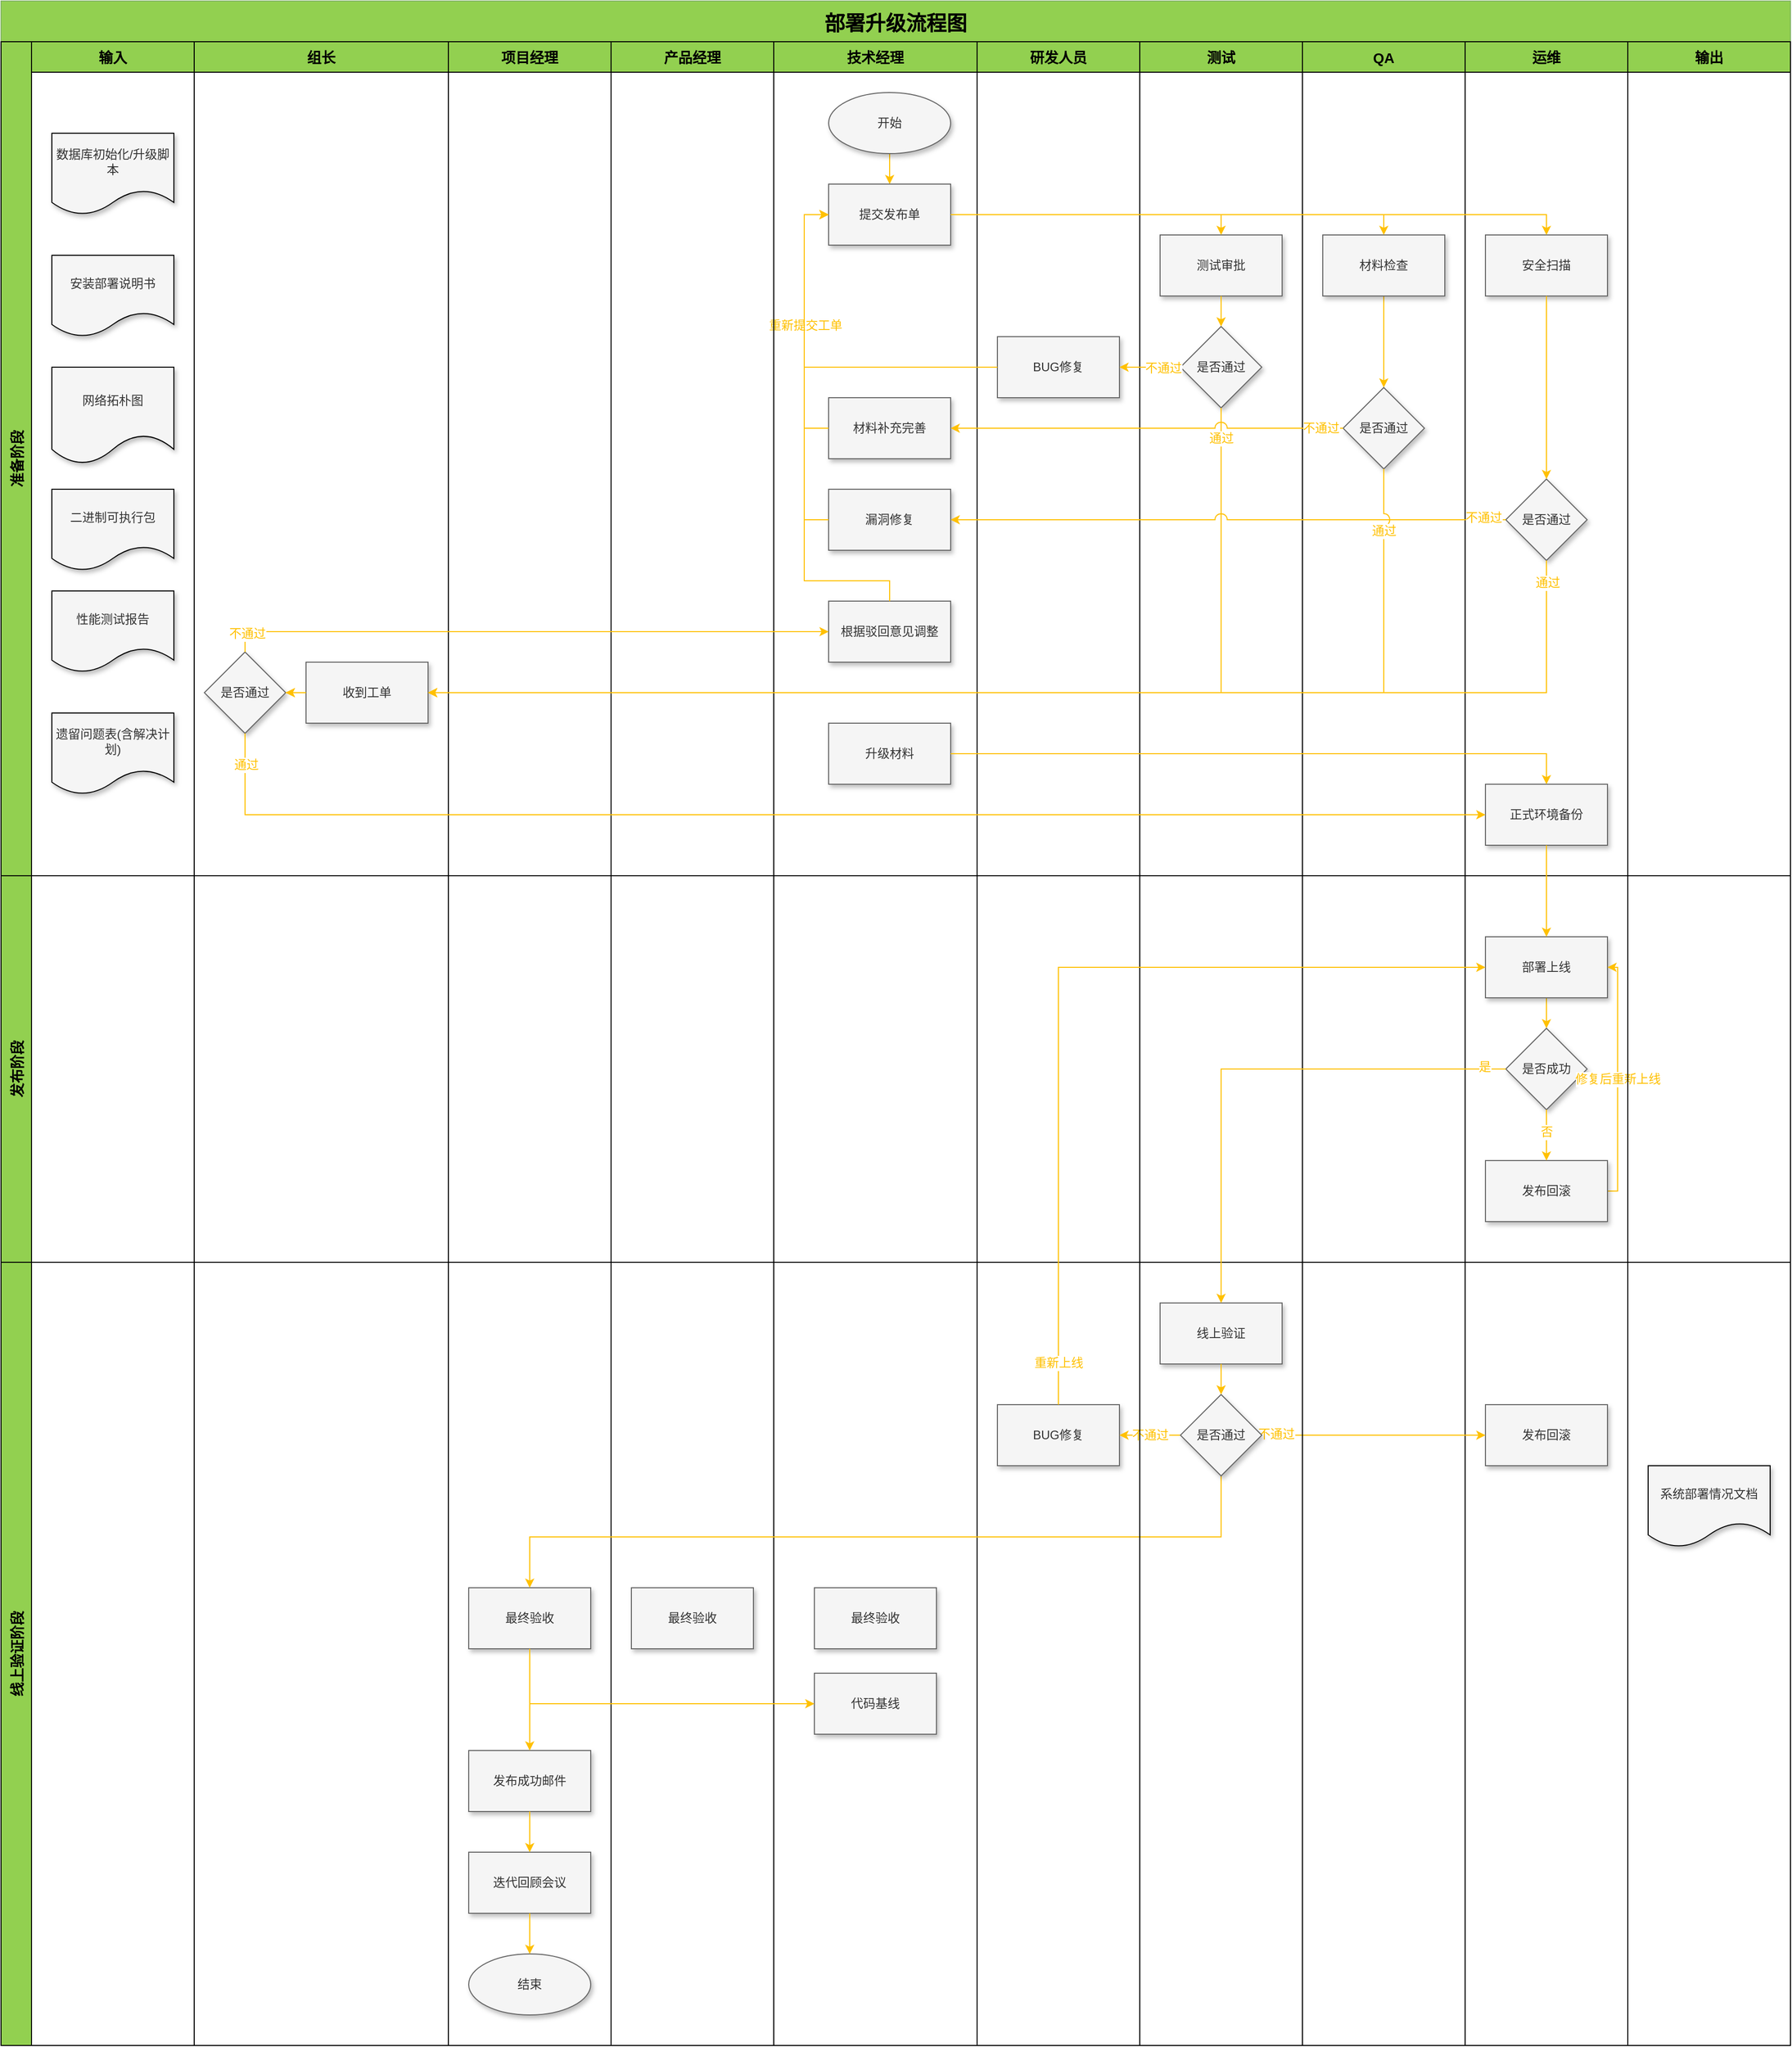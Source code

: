 <mxfile version="20.4.1" type="github">
  <diagram id="Nbi2OOFG4A7icGLgDpQb" name="第 1 页">
    <mxGraphModel dx="2253" dy="714" grid="1" gridSize="10" guides="1" tooltips="1" connect="1" arrows="1" fold="1" page="1" pageScale="1" pageWidth="827" pageHeight="1169" background="none" math="0" shadow="0">
      <root>
        <mxCell id="0" />
        <mxCell id="1" parent="0" />
        <mxCell id="kk27pRFW-uQP8ShshRhL-2" value="部署升级流程图" style="swimlane;childLayout=stackLayout;resizeParent=1;resizeParentMax=0;horizontal=1;startSize=40;horizontalStack=0;fillColor=#92D050;strokeColor=#82b366;fontSize=20;spacingTop=4;spacingBottom=4;swimlaneFillColor=none;arcSize=15;perimeterSpacing=0;gradientColor=none;spacing=2;" parent="1" vertex="1">
          <mxGeometry x="-460" y="50" width="1760" height="2010" as="geometry">
            <mxRectangle x="220" y="250" width="100" height="30" as="alternateBounds" />
          </mxGeometry>
        </mxCell>
        <mxCell id="kk27pRFW-uQP8ShshRhL-3" value="准备阶段" style="swimlane;startSize=30;horizontal=0;fillColor=#92D050;fontSize=14;" parent="kk27pRFW-uQP8ShshRhL-2" vertex="1">
          <mxGeometry y="40" width="1760" height="820" as="geometry" />
        </mxCell>
        <mxCell id="kk27pRFW-uQP8ShshRhL-10" value="技术经理" style="swimlane;fillColor=#92D050;fontSize=14;startSize=30;" parent="kk27pRFW-uQP8ShshRhL-3" vertex="1">
          <mxGeometry x="760" width="200" height="820" as="geometry" />
        </mxCell>
        <mxCell id="OawIMf_CP--zUOg47wnV-19" value="" style="edgeStyle=orthogonalEdgeStyle;rounded=0;orthogonalLoop=1;jettySize=auto;html=1;strokeColor=#FFC000;" edge="1" parent="kk27pRFW-uQP8ShshRhL-10" source="OawIMf_CP--zUOg47wnV-17" target="OawIMf_CP--zUOg47wnV-18">
          <mxGeometry relative="1" as="geometry" />
        </mxCell>
        <mxCell id="OawIMf_CP--zUOg47wnV-17" value="开始" style="ellipse;whiteSpace=wrap;html=1;shadow=1;sketch=0;fillColor=#f5f5f5;fontColor=#333333;strokeColor=#666666;" vertex="1" parent="kk27pRFW-uQP8ShshRhL-10">
          <mxGeometry x="54" y="50" width="120" height="60" as="geometry" />
        </mxCell>
        <mxCell id="OawIMf_CP--zUOg47wnV-18" value="提交发布单" style="whiteSpace=wrap;html=1;shadow=1;fillColor=#f5f5f5;fontColor=#333333;strokeColor=#666666;" vertex="1" parent="kk27pRFW-uQP8ShshRhL-10">
          <mxGeometry x="54" y="140" width="120" height="60" as="geometry" />
        </mxCell>
        <mxCell id="OawIMf_CP--zUOg47wnV-43" value="材料补充完善" style="whiteSpace=wrap;html=1;fillColor=#f5f5f5;strokeColor=#666666;fontColor=#333333;shadow=1;" vertex="1" parent="kk27pRFW-uQP8ShshRhL-10">
          <mxGeometry x="54" y="350" width="120" height="60" as="geometry" />
        </mxCell>
        <mxCell id="OawIMf_CP--zUOg47wnV-46" value="漏洞修复" style="whiteSpace=wrap;html=1;fillColor=#f5f5f5;strokeColor=#666666;fontColor=#333333;shadow=1;" vertex="1" parent="kk27pRFW-uQP8ShshRhL-10">
          <mxGeometry x="54" y="440" width="120" height="60" as="geometry" />
        </mxCell>
        <mxCell id="OawIMf_CP--zUOg47wnV-62" value="根据驳回意见调整" style="whiteSpace=wrap;html=1;fillColor=#f5f5f5;strokeColor=#666666;fontColor=#333333;shadow=1;" vertex="1" parent="kk27pRFW-uQP8ShshRhL-10">
          <mxGeometry x="54" y="550" width="120" height="60" as="geometry" />
        </mxCell>
        <mxCell id="OawIMf_CP--zUOg47wnV-69" value="升级材料" style="whiteSpace=wrap;html=1;fillColor=#f5f5f5;strokeColor=#666666;fontColor=#333333;shadow=1;" vertex="1" parent="kk27pRFW-uQP8ShshRhL-10">
          <mxGeometry x="54" y="670" width="120" height="60" as="geometry" />
        </mxCell>
        <mxCell id="OawIMf_CP--zUOg47wnV-64" style="edgeStyle=orthogonalEdgeStyle;rounded=0;jumpStyle=arc;jumpSize=12;orthogonalLoop=1;jettySize=auto;html=1;exitX=0.5;exitY=0;exitDx=0;exitDy=0;strokeColor=#FFC000;fontSize=12;fontColor=#FFC000;entryX=0;entryY=0.5;entryDx=0;entryDy=0;" edge="1" parent="kk27pRFW-uQP8ShshRhL-10" source="OawIMf_CP--zUOg47wnV-62" target="OawIMf_CP--zUOg47wnV-18">
          <mxGeometry relative="1" as="geometry">
            <mxPoint x="20" y="240" as="targetPoint" />
            <Array as="points">
              <mxPoint x="114" y="530" />
              <mxPoint x="30" y="530" />
              <mxPoint x="30" y="170" />
            </Array>
          </mxGeometry>
        </mxCell>
        <mxCell id="OawIMf_CP--zUOg47wnV-55" style="edgeStyle=orthogonalEdgeStyle;rounded=0;jumpStyle=arc;jumpSize=12;orthogonalLoop=1;jettySize=auto;html=1;exitX=0;exitY=0.5;exitDx=0;exitDy=0;strokeColor=#FFC000;fontSize=12;fontColor=#FFC000;entryX=0;entryY=0.5;entryDx=0;entryDy=0;" edge="1" parent="kk27pRFW-uQP8ShshRhL-10" source="OawIMf_CP--zUOg47wnV-43" target="OawIMf_CP--zUOg47wnV-18">
          <mxGeometry relative="1" as="geometry">
            <mxPoint x="20" y="240" as="targetPoint" />
            <Array as="points">
              <mxPoint x="30" y="380" />
              <mxPoint x="30" y="170" />
            </Array>
          </mxGeometry>
        </mxCell>
        <mxCell id="OawIMf_CP--zUOg47wnV-56" value="重新提交工单" style="edgeLabel;html=1;align=center;verticalAlign=middle;resizable=0;points=[];fontSize=12;fontColor=#FFC000;" vertex="1" connectable="0" parent="OawIMf_CP--zUOg47wnV-55">
          <mxGeometry x="-0.032" y="-1" relative="1" as="geometry">
            <mxPoint as="offset" />
          </mxGeometry>
        </mxCell>
        <mxCell id="OawIMf_CP--zUOg47wnV-54" style="edgeStyle=orthogonalEdgeStyle;rounded=0;jumpStyle=arc;jumpSize=12;orthogonalLoop=1;jettySize=auto;html=1;exitX=0;exitY=0.5;exitDx=0;exitDy=0;strokeColor=#FFC000;fontSize=12;fontColor=#FFC000;" edge="1" parent="kk27pRFW-uQP8ShshRhL-10" source="OawIMf_CP--zUOg47wnV-46" target="OawIMf_CP--zUOg47wnV-18">
          <mxGeometry relative="1" as="geometry">
            <mxPoint x="60" y="170" as="targetPoint" />
            <Array as="points">
              <mxPoint x="30" y="470" />
              <mxPoint x="30" y="170" />
            </Array>
          </mxGeometry>
        </mxCell>
        <mxCell id="kk27pRFW-uQP8ShshRhL-17" value="研发人员" style="swimlane;fillColor=#92D050;fontSize=14;startSize=30;" parent="kk27pRFW-uQP8ShshRhL-3" vertex="1">
          <mxGeometry x="960" width="160" height="820" as="geometry" />
        </mxCell>
        <mxCell id="OawIMf_CP--zUOg47wnV-38" value="BUG修复" style="whiteSpace=wrap;html=1;fillColor=#f5f5f5;strokeColor=#666666;fontColor=#333333;shadow=1;" vertex="1" parent="kk27pRFW-uQP8ShshRhL-17">
          <mxGeometry x="20" y="290" width="120" height="60" as="geometry" />
        </mxCell>
        <mxCell id="kk27pRFW-uQP8ShshRhL-18" value="测试" style="swimlane;fillColor=#92D050;fontSize=14;startSize=30;" parent="kk27pRFW-uQP8ShshRhL-3" vertex="1">
          <mxGeometry x="1120" width="160" height="820" as="geometry" />
        </mxCell>
        <mxCell id="OawIMf_CP--zUOg47wnV-20" value="测试审批" style="whiteSpace=wrap;html=1;fillColor=#f5f5f5;strokeColor=#666666;fontColor=#333333;shadow=1;" vertex="1" parent="kk27pRFW-uQP8ShshRhL-18">
          <mxGeometry x="20" y="190" width="120" height="60" as="geometry" />
        </mxCell>
        <mxCell id="OawIMf_CP--zUOg47wnV-26" value="是否通过" style="rhombus;whiteSpace=wrap;html=1;fillColor=#f5f5f5;strokeColor=#666666;fontColor=#333333;shadow=1;" vertex="1" parent="kk27pRFW-uQP8ShshRhL-18">
          <mxGeometry x="40" y="280" width="80" height="80" as="geometry" />
        </mxCell>
        <mxCell id="OawIMf_CP--zUOg47wnV-27" value="" style="edgeStyle=orthogonalEdgeStyle;rounded=0;orthogonalLoop=1;jettySize=auto;html=1;strokeColor=#FFC000;" edge="1" parent="kk27pRFW-uQP8ShshRhL-18" source="OawIMf_CP--zUOg47wnV-20" target="OawIMf_CP--zUOg47wnV-26">
          <mxGeometry relative="1" as="geometry" />
        </mxCell>
        <mxCell id="kk27pRFW-uQP8ShshRhL-19" value="运维" style="swimlane;fillColor=#92D050;fontSize=14;startSize=30;" parent="kk27pRFW-uQP8ShshRhL-3" vertex="1">
          <mxGeometry x="1440" width="160" height="820" as="geometry" />
        </mxCell>
        <mxCell id="OawIMf_CP--zUOg47wnV-24" value="安全扫描" style="whiteSpace=wrap;html=1;fillColor=#f5f5f5;strokeColor=#666666;fontColor=#333333;shadow=1;" vertex="1" parent="kk27pRFW-uQP8ShshRhL-19">
          <mxGeometry x="20" y="190" width="120" height="60" as="geometry" />
        </mxCell>
        <mxCell id="OawIMf_CP--zUOg47wnV-30" value="是否通过" style="rhombus;whiteSpace=wrap;html=1;fillColor=#f5f5f5;strokeColor=#666666;fontColor=#333333;shadow=1;" vertex="1" parent="kk27pRFW-uQP8ShshRhL-19">
          <mxGeometry x="40" y="430" width="80" height="80" as="geometry" />
        </mxCell>
        <mxCell id="OawIMf_CP--zUOg47wnV-31" value="" style="edgeStyle=orthogonalEdgeStyle;rounded=0;orthogonalLoop=1;jettySize=auto;html=1;strokeColor=#FFC000;" edge="1" parent="kk27pRFW-uQP8ShshRhL-19" source="OawIMf_CP--zUOg47wnV-24" target="OawIMf_CP--zUOg47wnV-30">
          <mxGeometry relative="1" as="geometry" />
        </mxCell>
        <mxCell id="OawIMf_CP--zUOg47wnV-67" value="正式环境备份" style="whiteSpace=wrap;html=1;fillColor=#f5f5f5;strokeColor=#666666;fontColor=#333333;shadow=1;" vertex="1" parent="kk27pRFW-uQP8ShshRhL-19">
          <mxGeometry x="20" y="730" width="120" height="60" as="geometry" />
        </mxCell>
        <mxCell id="kk27pRFW-uQP8ShshRhL-20" value="QA" style="swimlane;fillColor=#92D050;fontSize=14;startSize=30;" parent="kk27pRFW-uQP8ShshRhL-3" vertex="1">
          <mxGeometry x="1280" width="160" height="820" as="geometry" />
        </mxCell>
        <mxCell id="OawIMf_CP--zUOg47wnV-29" value="" style="edgeStyle=orthogonalEdgeStyle;rounded=0;orthogonalLoop=1;jettySize=auto;html=1;strokeColor=#FFC000;" edge="1" parent="kk27pRFW-uQP8ShshRhL-20" source="OawIMf_CP--zUOg47wnV-22" target="OawIMf_CP--zUOg47wnV-28">
          <mxGeometry relative="1" as="geometry" />
        </mxCell>
        <mxCell id="OawIMf_CP--zUOg47wnV-22" value="材料检查" style="whiteSpace=wrap;html=1;fillColor=#f5f5f5;strokeColor=#666666;fontColor=#333333;shadow=1;" vertex="1" parent="kk27pRFW-uQP8ShshRhL-20">
          <mxGeometry x="20" y="190" width="120" height="60" as="geometry" />
        </mxCell>
        <mxCell id="OawIMf_CP--zUOg47wnV-28" value="是否通过" style="rhombus;whiteSpace=wrap;html=1;fillColor=#f5f5f5;strokeColor=#666666;fontColor=#333333;shadow=1;" vertex="1" parent="kk27pRFW-uQP8ShshRhL-20">
          <mxGeometry x="40" y="340" width="80" height="80" as="geometry" />
        </mxCell>
        <mxCell id="OawIMf_CP--zUOg47wnV-10" value="项目经理" style="swimlane;fillColor=#92D050;fontSize=14;startSize=30;" vertex="1" parent="kk27pRFW-uQP8ShshRhL-3">
          <mxGeometry x="440" width="160" height="820" as="geometry" />
        </mxCell>
        <mxCell id="OawIMf_CP--zUOg47wnV-11" value="产品经理" style="swimlane;fillColor=#92D050;fontSize=14;startSize=30;" vertex="1" parent="kk27pRFW-uQP8ShshRhL-3">
          <mxGeometry x="600" width="160" height="820" as="geometry" />
        </mxCell>
        <mxCell id="OawIMf_CP--zUOg47wnV-12" value="输入" style="swimlane;startSize=30;fillColor=#92D050;fontSize=14;" vertex="1" parent="kk27pRFW-uQP8ShshRhL-3">
          <mxGeometry x="30" width="160" height="820" as="geometry" />
        </mxCell>
        <mxCell id="OawIMf_CP--zUOg47wnV-246" value="&lt;font color=&quot;#333333&quot;&gt;数据库初始化/升级脚本&lt;/font&gt;" style="shape=document;whiteSpace=wrap;html=1;boundedLbl=1;shadow=1;sketch=0;fontSize=12;fontColor=#FFC000;fillColor=#F5F5F5;" vertex="1" parent="OawIMf_CP--zUOg47wnV-12">
          <mxGeometry x="20" y="90" width="120" height="80" as="geometry" />
        </mxCell>
        <mxCell id="OawIMf_CP--zUOg47wnV-247" value="&lt;font color=&quot;#333333&quot;&gt;安装部署说明书&lt;/font&gt;" style="shape=document;whiteSpace=wrap;html=1;boundedLbl=1;shadow=1;sketch=0;fontSize=12;fontColor=#FFC000;fillColor=#F5F5F5;" vertex="1" parent="OawIMf_CP--zUOg47wnV-12">
          <mxGeometry x="20" y="210" width="120" height="80" as="geometry" />
        </mxCell>
        <mxCell id="OawIMf_CP--zUOg47wnV-248" value="&lt;font color=&quot;#333333&quot;&gt;网络拓朴图&lt;/font&gt;" style="shape=document;whiteSpace=wrap;html=1;boundedLbl=1;shadow=1;sketch=0;fontSize=12;fontColor=#FFC000;fillColor=#F5F5F5;" vertex="1" parent="OawIMf_CP--zUOg47wnV-12">
          <mxGeometry x="20" y="320" width="120" height="95" as="geometry" />
        </mxCell>
        <mxCell id="OawIMf_CP--zUOg47wnV-249" value="&lt;font color=&quot;#333333&quot;&gt;二进制可执行包&lt;/font&gt;" style="shape=document;whiteSpace=wrap;html=1;boundedLbl=1;shadow=1;sketch=0;fontSize=12;fontColor=#FFC000;fillColor=#F5F5F5;" vertex="1" parent="OawIMf_CP--zUOg47wnV-12">
          <mxGeometry x="20" y="440" width="120" height="80" as="geometry" />
        </mxCell>
        <mxCell id="OawIMf_CP--zUOg47wnV-250" value="&lt;font color=&quot;#333333&quot;&gt;性能测试报告&lt;/font&gt;" style="shape=document;whiteSpace=wrap;html=1;boundedLbl=1;shadow=1;sketch=0;fontSize=12;fontColor=#FFC000;fillColor=#F5F5F5;" vertex="1" parent="OawIMf_CP--zUOg47wnV-12">
          <mxGeometry x="20" y="540" width="120" height="80" as="geometry" />
        </mxCell>
        <mxCell id="OawIMf_CP--zUOg47wnV-251" value="&lt;font color=&quot;#333333&quot;&gt;遗留问题表(含解决计划)&lt;/font&gt;" style="shape=document;whiteSpace=wrap;html=1;boundedLbl=1;shadow=1;sketch=0;fontSize=12;fontColor=#FFC000;fillColor=#F5F5F5;" vertex="1" parent="OawIMf_CP--zUOg47wnV-12">
          <mxGeometry x="20" y="660" width="120" height="80" as="geometry" />
        </mxCell>
        <mxCell id="OawIMf_CP--zUOg47wnV-13" value="输出" style="swimlane;fillColor=#92D050;fontSize=14;startSize=30;" vertex="1" parent="kk27pRFW-uQP8ShshRhL-3">
          <mxGeometry x="1600" width="160" height="820" as="geometry" />
        </mxCell>
        <mxCell id="OawIMf_CP--zUOg47wnV-14" value="组长" style="swimlane;startSize=30;fillColor=#92D050;fontSize=14;" vertex="1" parent="kk27pRFW-uQP8ShshRhL-3">
          <mxGeometry x="190" width="250" height="820" as="geometry" />
        </mxCell>
        <mxCell id="OawIMf_CP--zUOg47wnV-61" value="" style="edgeStyle=orthogonalEdgeStyle;rounded=0;jumpStyle=arc;jumpSize=12;orthogonalLoop=1;jettySize=auto;html=1;strokeColor=#FFC000;fontSize=12;fontColor=#FFC000;" edge="1" parent="OawIMf_CP--zUOg47wnV-14" source="OawIMf_CP--zUOg47wnV-32" target="OawIMf_CP--zUOg47wnV-36">
          <mxGeometry relative="1" as="geometry" />
        </mxCell>
        <mxCell id="OawIMf_CP--zUOg47wnV-32" value="收到工单" style="whiteSpace=wrap;html=1;fillColor=#f5f5f5;strokeColor=#666666;fontColor=#333333;shadow=1;" vertex="1" parent="OawIMf_CP--zUOg47wnV-14">
          <mxGeometry x="110" y="610" width="120" height="60" as="geometry" />
        </mxCell>
        <mxCell id="OawIMf_CP--zUOg47wnV-36" value="是否通过" style="rhombus;whiteSpace=wrap;html=1;fillColor=#f5f5f5;strokeColor=#666666;fontColor=#333333;shadow=1;" vertex="1" parent="OawIMf_CP--zUOg47wnV-14">
          <mxGeometry x="10" y="600" width="80" height="80" as="geometry" />
        </mxCell>
        <mxCell id="OawIMf_CP--zUOg47wnV-37" value="" style="edgeStyle=orthogonalEdgeStyle;rounded=0;orthogonalLoop=1;jettySize=auto;html=1;strokeColor=#FFC000;fontSize=20;" edge="1" parent="OawIMf_CP--zUOg47wnV-14" source="OawIMf_CP--zUOg47wnV-32" target="OawIMf_CP--zUOg47wnV-36">
          <mxGeometry relative="1" as="geometry" />
        </mxCell>
        <mxCell id="OawIMf_CP--zUOg47wnV-21" value="" style="edgeStyle=orthogonalEdgeStyle;rounded=0;orthogonalLoop=1;jettySize=auto;html=1;strokeColor=#FFC000;jumpStyle=arc;jumpSize=12;" edge="1" parent="kk27pRFW-uQP8ShshRhL-3" source="OawIMf_CP--zUOg47wnV-18" target="OawIMf_CP--zUOg47wnV-20">
          <mxGeometry relative="1" as="geometry">
            <Array as="points">
              <mxPoint x="1200" y="170" />
            </Array>
          </mxGeometry>
        </mxCell>
        <mxCell id="OawIMf_CP--zUOg47wnV-23" value="" style="edgeStyle=orthogonalEdgeStyle;rounded=0;orthogonalLoop=1;jettySize=auto;html=1;strokeColor=#FFC000;entryX=0.5;entryY=0;entryDx=0;entryDy=0;jumpStyle=arc;jumpSize=12;" edge="1" parent="kk27pRFW-uQP8ShshRhL-3" source="OawIMf_CP--zUOg47wnV-18" target="OawIMf_CP--zUOg47wnV-22">
          <mxGeometry relative="1" as="geometry" />
        </mxCell>
        <mxCell id="OawIMf_CP--zUOg47wnV-25" value="" style="edgeStyle=orthogonalEdgeStyle;rounded=0;orthogonalLoop=1;jettySize=auto;html=1;strokeColor=#FFC000;jumpStyle=arc;jumpSize=12;" edge="1" parent="kk27pRFW-uQP8ShshRhL-3" source="OawIMf_CP--zUOg47wnV-18" target="OawIMf_CP--zUOg47wnV-24">
          <mxGeometry relative="1" as="geometry">
            <Array as="points">
              <mxPoint x="1520" y="170" />
            </Array>
          </mxGeometry>
        </mxCell>
        <mxCell id="OawIMf_CP--zUOg47wnV-33" value="" style="edgeStyle=orthogonalEdgeStyle;rounded=0;orthogonalLoop=1;jettySize=auto;html=1;strokeColor=#FFC000;fontSize=20;entryX=1;entryY=0.5;entryDx=0;entryDy=0;" edge="1" parent="kk27pRFW-uQP8ShshRhL-3" source="OawIMf_CP--zUOg47wnV-26" target="OawIMf_CP--zUOg47wnV-32">
          <mxGeometry relative="1" as="geometry">
            <Array as="points">
              <mxPoint x="1200" y="640" />
            </Array>
          </mxGeometry>
        </mxCell>
        <mxCell id="OawIMf_CP--zUOg47wnV-50" value="通过" style="edgeLabel;html=1;align=center;verticalAlign=middle;resizable=0;points=[];fontSize=12;fontColor=#FFC000;" vertex="1" connectable="0" parent="OawIMf_CP--zUOg47wnV-33">
          <mxGeometry x="-0.944" relative="1" as="geometry">
            <mxPoint as="offset" />
          </mxGeometry>
        </mxCell>
        <mxCell id="OawIMf_CP--zUOg47wnV-39" value="" style="edgeStyle=orthogonalEdgeStyle;rounded=0;orthogonalLoop=1;jettySize=auto;html=1;strokeColor=#FFC000;fontSize=20;" edge="1" parent="kk27pRFW-uQP8ShshRhL-3" source="OawIMf_CP--zUOg47wnV-26" target="OawIMf_CP--zUOg47wnV-38">
          <mxGeometry relative="1" as="geometry" />
        </mxCell>
        <mxCell id="OawIMf_CP--zUOg47wnV-42" value="不通过" style="edgeLabel;html=1;align=center;verticalAlign=middle;resizable=0;points=[];fontSize=12;fontColor=#FFC000;" vertex="1" connectable="0" parent="OawIMf_CP--zUOg47wnV-39">
          <mxGeometry x="-0.42" y="1" relative="1" as="geometry">
            <mxPoint as="offset" />
          </mxGeometry>
        </mxCell>
        <mxCell id="OawIMf_CP--zUOg47wnV-40" style="edgeStyle=orthogonalEdgeStyle;rounded=0;orthogonalLoop=1;jettySize=auto;html=1;exitX=0;exitY=0.5;exitDx=0;exitDy=0;strokeColor=#FFC000;fontSize=20;entryX=0;entryY=0.5;entryDx=0;entryDy=0;" edge="1" parent="kk27pRFW-uQP8ShshRhL-3" source="OawIMf_CP--zUOg47wnV-38" target="OawIMf_CP--zUOg47wnV-18">
          <mxGeometry relative="1" as="geometry">
            <mxPoint x="1010" y="210" as="targetPoint" />
            <Array as="points">
              <mxPoint x="790" y="320" />
              <mxPoint x="790" y="170" />
            </Array>
          </mxGeometry>
        </mxCell>
        <mxCell id="OawIMf_CP--zUOg47wnV-44" value="" style="edgeStyle=orthogonalEdgeStyle;rounded=0;orthogonalLoop=1;jettySize=auto;html=1;strokeColor=#FFC000;fontSize=12;fontColor=#FFC000;jumpStyle=arc;jumpSize=12;" edge="1" parent="kk27pRFW-uQP8ShshRhL-3" source="OawIMf_CP--zUOg47wnV-28" target="OawIMf_CP--zUOg47wnV-43">
          <mxGeometry relative="1" as="geometry" />
        </mxCell>
        <mxCell id="OawIMf_CP--zUOg47wnV-45" value="不通过" style="edgeLabel;html=1;align=center;verticalAlign=middle;resizable=0;points=[];fontSize=12;fontColor=#FFC000;" vertex="1" connectable="0" parent="OawIMf_CP--zUOg47wnV-44">
          <mxGeometry x="-0.885" relative="1" as="geometry">
            <mxPoint as="offset" />
          </mxGeometry>
        </mxCell>
        <mxCell id="OawIMf_CP--zUOg47wnV-47" value="" style="edgeStyle=orthogonalEdgeStyle;rounded=0;orthogonalLoop=1;jettySize=auto;html=1;strokeColor=#FFC000;fontSize=12;fontColor=#FFC000;jumpStyle=arc;jumpSize=12;" edge="1" parent="kk27pRFW-uQP8ShshRhL-3" source="OawIMf_CP--zUOg47wnV-30" target="OawIMf_CP--zUOg47wnV-46">
          <mxGeometry relative="1" as="geometry" />
        </mxCell>
        <mxCell id="OawIMf_CP--zUOg47wnV-48" value="不通过" style="edgeLabel;html=1;align=center;verticalAlign=middle;resizable=0;points=[];fontSize=12;fontColor=#FFC000;" vertex="1" connectable="0" parent="OawIMf_CP--zUOg47wnV-47">
          <mxGeometry x="-0.917" y="-2" relative="1" as="geometry">
            <mxPoint as="offset" />
          </mxGeometry>
        </mxCell>
        <mxCell id="OawIMf_CP--zUOg47wnV-49" style="edgeStyle=orthogonalEdgeStyle;rounded=0;jumpStyle=arc;jumpSize=12;orthogonalLoop=1;jettySize=auto;html=1;exitX=0.5;exitY=1;exitDx=0;exitDy=0;strokeColor=#FFC000;fontSize=12;fontColor=#FFC000;entryX=1;entryY=0.5;entryDx=0;entryDy=0;" edge="1" parent="kk27pRFW-uQP8ShshRhL-3" source="OawIMf_CP--zUOg47wnV-28" target="OawIMf_CP--zUOg47wnV-32">
          <mxGeometry relative="1" as="geometry">
            <mxPoint x="700" y="650" as="targetPoint" />
          </mxGeometry>
        </mxCell>
        <mxCell id="OawIMf_CP--zUOg47wnV-51" value="通过" style="edgeLabel;html=1;align=center;verticalAlign=middle;resizable=0;points=[];fontSize=12;fontColor=#FFC000;" vertex="1" connectable="0" parent="OawIMf_CP--zUOg47wnV-49">
          <mxGeometry x="-0.896" relative="1" as="geometry">
            <mxPoint as="offset" />
          </mxGeometry>
        </mxCell>
        <mxCell id="OawIMf_CP--zUOg47wnV-52" style="edgeStyle=orthogonalEdgeStyle;rounded=0;jumpStyle=arc;jumpSize=12;orthogonalLoop=1;jettySize=auto;html=1;exitX=0.5;exitY=1;exitDx=0;exitDy=0;strokeColor=#FFC000;fontSize=12;fontColor=#FFC000;entryX=1;entryY=0.5;entryDx=0;entryDy=0;" edge="1" parent="kk27pRFW-uQP8ShshRhL-3" source="OawIMf_CP--zUOg47wnV-30" target="OawIMf_CP--zUOg47wnV-32">
          <mxGeometry relative="1" as="geometry">
            <mxPoint x="710" y="720" as="targetPoint" />
          </mxGeometry>
        </mxCell>
        <mxCell id="OawIMf_CP--zUOg47wnV-53" value="通过" style="edgeLabel;html=1;align=center;verticalAlign=middle;resizable=0;points=[];fontSize=12;fontColor=#FFC000;" vertex="1" connectable="0" parent="OawIMf_CP--zUOg47wnV-52">
          <mxGeometry x="-0.965" y="1" relative="1" as="geometry">
            <mxPoint as="offset" />
          </mxGeometry>
        </mxCell>
        <mxCell id="OawIMf_CP--zUOg47wnV-63" value="" style="edgeStyle=orthogonalEdgeStyle;rounded=0;jumpStyle=arc;jumpSize=12;orthogonalLoop=1;jettySize=auto;html=1;strokeColor=#FFC000;fontSize=12;fontColor=#FFC000;exitX=0.5;exitY=0;exitDx=0;exitDy=0;" edge="1" parent="kk27pRFW-uQP8ShshRhL-3" source="OawIMf_CP--zUOg47wnV-36" target="OawIMf_CP--zUOg47wnV-62">
          <mxGeometry relative="1" as="geometry">
            <Array as="points">
              <mxPoint x="240" y="580" />
            </Array>
          </mxGeometry>
        </mxCell>
        <mxCell id="OawIMf_CP--zUOg47wnV-65" value="不通过" style="edgeLabel;html=1;align=center;verticalAlign=middle;resizable=0;points=[];fontSize=12;fontColor=#FFC000;" vertex="1" connectable="0" parent="OawIMf_CP--zUOg47wnV-63">
          <mxGeometry x="-0.937" y="-2" relative="1" as="geometry">
            <mxPoint as="offset" />
          </mxGeometry>
        </mxCell>
        <mxCell id="OawIMf_CP--zUOg47wnV-68" style="edgeStyle=orthogonalEdgeStyle;rounded=0;jumpStyle=arc;jumpSize=12;orthogonalLoop=1;jettySize=auto;html=1;exitX=0.5;exitY=1;exitDx=0;exitDy=0;strokeColor=#FFC000;fontSize=12;fontColor=#FFC000;entryX=0;entryY=0.5;entryDx=0;entryDy=0;" edge="1" parent="kk27pRFW-uQP8ShshRhL-3" source="OawIMf_CP--zUOg47wnV-36" target="OawIMf_CP--zUOg47wnV-67">
          <mxGeometry relative="1" as="geometry">
            <mxPoint x="810" y="740" as="targetPoint" />
          </mxGeometry>
        </mxCell>
        <mxCell id="OawIMf_CP--zUOg47wnV-71" value="通过" style="edgeLabel;html=1;align=center;verticalAlign=middle;resizable=0;points=[];fontSize=12;fontColor=#FFC000;" vertex="1" connectable="0" parent="OawIMf_CP--zUOg47wnV-68">
          <mxGeometry x="-0.952" y="1" relative="1" as="geometry">
            <mxPoint as="offset" />
          </mxGeometry>
        </mxCell>
        <mxCell id="OawIMf_CP--zUOg47wnV-70" style="edgeStyle=orthogonalEdgeStyle;rounded=0;jumpStyle=arc;jumpSize=12;orthogonalLoop=1;jettySize=auto;html=1;exitX=1;exitY=0.5;exitDx=0;exitDy=0;entryX=0.5;entryY=0;entryDx=0;entryDy=0;strokeColor=#FFC000;fontSize=12;fontColor=#FFC000;" edge="1" parent="kk27pRFW-uQP8ShshRhL-3" source="OawIMf_CP--zUOg47wnV-69" target="OawIMf_CP--zUOg47wnV-67">
          <mxGeometry relative="1" as="geometry" />
        </mxCell>
        <mxCell id="OawIMf_CP--zUOg47wnV-72" value="发布阶段" style="swimlane;startSize=30;horizontal=0;fillColor=#92D050;fontSize=14;" vertex="1" parent="kk27pRFW-uQP8ShshRhL-2">
          <mxGeometry y="860" width="1760" height="380" as="geometry" />
        </mxCell>
        <mxCell id="OawIMf_CP--zUOg47wnV-73" value="" style="swimlane;startSize=0;" vertex="1" parent="OawIMf_CP--zUOg47wnV-72">
          <mxGeometry x="760" width="200" height="380" as="geometry" />
        </mxCell>
        <mxCell id="OawIMf_CP--zUOg47wnV-74" value="" style="edgeStyle=orthogonalEdgeStyle;rounded=0;orthogonalLoop=1;jettySize=auto;html=1;strokeColor=#FFC000;" edge="1" parent="OawIMf_CP--zUOg47wnV-73" source="OawIMf_CP--zUOg47wnV-75">
          <mxGeometry relative="1" as="geometry">
            <mxPoint x="140" y="140" as="targetPoint" />
          </mxGeometry>
        </mxCell>
        <mxCell id="OawIMf_CP--zUOg47wnV-81" value="" style="swimlane;startSize=0;" vertex="1" parent="OawIMf_CP--zUOg47wnV-72">
          <mxGeometry x="960" width="160" height="380" as="geometry" />
        </mxCell>
        <mxCell id="OawIMf_CP--zUOg47wnV-83" value="" style="swimlane;startSize=0;" vertex="1" parent="OawIMf_CP--zUOg47wnV-72">
          <mxGeometry x="1120" width="160" height="380" as="geometry" />
        </mxCell>
        <mxCell id="OawIMf_CP--zUOg47wnV-86" value="" style="edgeStyle=orthogonalEdgeStyle;rounded=0;orthogonalLoop=1;jettySize=auto;html=1;strokeColor=#FFC000;" edge="1" parent="OawIMf_CP--zUOg47wnV-83" target="OawIMf_CP--zUOg47wnV-85">
          <mxGeometry relative="1" as="geometry">
            <mxPoint x="100" y="250" as="sourcePoint" />
          </mxGeometry>
        </mxCell>
        <mxCell id="OawIMf_CP--zUOg47wnV-87" value="" style="swimlane;startSize=0;" vertex="1" parent="OawIMf_CP--zUOg47wnV-72">
          <mxGeometry x="1440" width="160" height="380" as="geometry" />
        </mxCell>
        <mxCell id="OawIMf_CP--zUOg47wnV-90" value="" style="edgeStyle=orthogonalEdgeStyle;rounded=0;orthogonalLoop=1;jettySize=auto;html=1;strokeColor=#FFC000;" edge="1" parent="OawIMf_CP--zUOg47wnV-87" target="OawIMf_CP--zUOg47wnV-89">
          <mxGeometry relative="1" as="geometry">
            <mxPoint x="110" y="250" as="sourcePoint" />
          </mxGeometry>
        </mxCell>
        <mxCell id="OawIMf_CP--zUOg47wnV-131" value="" style="edgeStyle=orthogonalEdgeStyle;rounded=0;jumpStyle=arc;jumpSize=12;orthogonalLoop=1;jettySize=auto;html=1;strokeColor=#FFC000;fontSize=12;fontColor=#FFC000;" edge="1" parent="OawIMf_CP--zUOg47wnV-87" source="OawIMf_CP--zUOg47wnV-127" target="OawIMf_CP--zUOg47wnV-130">
          <mxGeometry relative="1" as="geometry" />
        </mxCell>
        <mxCell id="OawIMf_CP--zUOg47wnV-127" value="部署上线" style="whiteSpace=wrap;html=1;fillColor=#f5f5f5;strokeColor=#666666;fontColor=#333333;shadow=1;" vertex="1" parent="OawIMf_CP--zUOg47wnV-87">
          <mxGeometry x="20" y="60" width="120" height="60" as="geometry" />
        </mxCell>
        <mxCell id="OawIMf_CP--zUOg47wnV-130" value="是否成功" style="rhombus;whiteSpace=wrap;html=1;fillColor=#f5f5f5;strokeColor=#666666;fontColor=#333333;shadow=1;" vertex="1" parent="OawIMf_CP--zUOg47wnV-87">
          <mxGeometry x="40" y="150" width="80" height="80" as="geometry" />
        </mxCell>
        <mxCell id="OawIMf_CP--zUOg47wnV-135" value="修复后重新上线" style="edgeStyle=orthogonalEdgeStyle;rounded=0;jumpStyle=arc;jumpSize=12;orthogonalLoop=1;jettySize=auto;html=1;exitX=1;exitY=0.5;exitDx=0;exitDy=0;entryX=1;entryY=0.5;entryDx=0;entryDy=0;strokeColor=#FFC000;fontSize=12;fontColor=#FFC000;" edge="1" parent="OawIMf_CP--zUOg47wnV-87" source="OawIMf_CP--zUOg47wnV-132" target="OawIMf_CP--zUOg47wnV-127">
          <mxGeometry relative="1" as="geometry">
            <Array as="points">
              <mxPoint x="150" y="310" />
              <mxPoint x="150" y="90" />
            </Array>
          </mxGeometry>
        </mxCell>
        <mxCell id="OawIMf_CP--zUOg47wnV-132" value="发布回滚" style="whiteSpace=wrap;html=1;fillColor=#f5f5f5;strokeColor=#666666;fontColor=#333333;shadow=1;" vertex="1" parent="OawIMf_CP--zUOg47wnV-87">
          <mxGeometry x="20" y="280" width="120" height="60" as="geometry" />
        </mxCell>
        <mxCell id="OawIMf_CP--zUOg47wnV-133" value="" style="edgeStyle=orthogonalEdgeStyle;rounded=0;jumpStyle=arc;jumpSize=12;orthogonalLoop=1;jettySize=auto;html=1;strokeColor=#FFC000;fontSize=12;fontColor=#FFC000;" edge="1" parent="OawIMf_CP--zUOg47wnV-87" source="OawIMf_CP--zUOg47wnV-130" target="OawIMf_CP--zUOg47wnV-132">
          <mxGeometry relative="1" as="geometry" />
        </mxCell>
        <mxCell id="OawIMf_CP--zUOg47wnV-134" value="否" style="edgeLabel;html=1;align=center;verticalAlign=middle;resizable=0;points=[];fontSize=12;fontColor=#FFC000;" vertex="1" connectable="0" parent="OawIMf_CP--zUOg47wnV-133">
          <mxGeometry x="-0.12" relative="1" as="geometry">
            <mxPoint as="offset" />
          </mxGeometry>
        </mxCell>
        <mxCell id="OawIMf_CP--zUOg47wnV-92" value="" style="swimlane;startSize=0;" vertex="1" parent="OawIMf_CP--zUOg47wnV-72">
          <mxGeometry x="1280" width="160" height="380" as="geometry">
            <mxRectangle x="1550" width="50" height="40" as="alternateBounds" />
          </mxGeometry>
        </mxCell>
        <mxCell id="OawIMf_CP--zUOg47wnV-93" value="" style="edgeStyle=orthogonalEdgeStyle;rounded=0;orthogonalLoop=1;jettySize=auto;html=1;strokeColor=#FFC000;" edge="1" parent="OawIMf_CP--zUOg47wnV-92" target="OawIMf_CP--zUOg47wnV-95">
          <mxGeometry relative="1" as="geometry">
            <mxPoint x="100" y="250" as="sourcePoint" />
          </mxGeometry>
        </mxCell>
        <mxCell id="OawIMf_CP--zUOg47wnV-97" value="" style="swimlane;fillColor=#92D050;startSize=0;" vertex="1" parent="OawIMf_CP--zUOg47wnV-72">
          <mxGeometry x="440" width="160" height="380" as="geometry" />
        </mxCell>
        <mxCell id="OawIMf_CP--zUOg47wnV-98" value="" style="swimlane;fillColor=#92D050;startSize=0;" vertex="1" parent="OawIMf_CP--zUOg47wnV-72">
          <mxGeometry x="600" width="160" height="380" as="geometry" />
        </mxCell>
        <mxCell id="OawIMf_CP--zUOg47wnV-99" value="" style="swimlane;startSize=0;fillColor=#92D050;" vertex="1" parent="OawIMf_CP--zUOg47wnV-72">
          <mxGeometry x="30" width="160" height="380" as="geometry" />
        </mxCell>
        <mxCell id="OawIMf_CP--zUOg47wnV-100" value="" style="swimlane;startSize=0;" vertex="1" parent="OawIMf_CP--zUOg47wnV-72">
          <mxGeometry x="1600" width="160" height="380" as="geometry">
            <mxRectangle x="1601" width="50" height="40" as="alternateBounds" />
          </mxGeometry>
        </mxCell>
        <mxCell id="OawIMf_CP--zUOg47wnV-101" value="" style="swimlane;startSize=0;fillColor=#92D050;" vertex="1" parent="OawIMf_CP--zUOg47wnV-72">
          <mxGeometry x="190" width="250" height="380" as="geometry" />
        </mxCell>
        <mxCell id="OawIMf_CP--zUOg47wnV-106" value="" style="edgeStyle=orthogonalEdgeStyle;rounded=0;orthogonalLoop=1;jettySize=auto;html=1;strokeColor=#FFC000;jumpStyle=arc;jumpSize=12;" edge="1" parent="OawIMf_CP--zUOg47wnV-72" source="OawIMf_CP--zUOg47wnV-76">
          <mxGeometry relative="1" as="geometry">
            <mxPoint x="1450" y="190" as="targetPoint" />
            <Array as="points">
              <mxPoint x="1450" y="170" />
            </Array>
          </mxGeometry>
        </mxCell>
        <mxCell id="OawIMf_CP--zUOg47wnV-107" value="" style="edgeStyle=orthogonalEdgeStyle;rounded=0;orthogonalLoop=1;jettySize=auto;html=1;strokeColor=#FFC000;entryX=0.5;entryY=0;entryDx=0;entryDy=0;jumpStyle=arc;jumpSize=12;" edge="1" parent="OawIMf_CP--zUOg47wnV-72" source="OawIMf_CP--zUOg47wnV-76">
          <mxGeometry relative="1" as="geometry">
            <mxPoint x="1650" y="190" as="targetPoint" />
          </mxGeometry>
        </mxCell>
        <mxCell id="OawIMf_CP--zUOg47wnV-108" value="" style="edgeStyle=orthogonalEdgeStyle;rounded=0;orthogonalLoop=1;jettySize=auto;html=1;strokeColor=#FFC000;jumpStyle=arc;jumpSize=12;" edge="1" parent="OawIMf_CP--zUOg47wnV-72" source="OawIMf_CP--zUOg47wnV-76">
          <mxGeometry relative="1" as="geometry">
            <mxPoint x="1850" y="190" as="targetPoint" />
            <Array as="points">
              <mxPoint x="1850" y="170" />
            </Array>
          </mxGeometry>
        </mxCell>
        <mxCell id="OawIMf_CP--zUOg47wnV-111" value="" style="edgeStyle=orthogonalEdgeStyle;rounded=0;orthogonalLoop=1;jettySize=auto;html=1;strokeColor=#FFC000;fontSize=20;" edge="1" parent="OawIMf_CP--zUOg47wnV-72" source="OawIMf_CP--zUOg47wnV-85">
          <mxGeometry relative="1" as="geometry">
            <mxPoint x="1310" y="320" as="targetPoint" />
          </mxGeometry>
        </mxCell>
        <mxCell id="OawIMf_CP--zUOg47wnV-112" value="不通过" style="edgeLabel;html=1;align=center;verticalAlign=middle;resizable=0;points=[];fontSize=12;fontColor=#FFC000;" vertex="1" connectable="0" parent="OawIMf_CP--zUOg47wnV-111">
          <mxGeometry x="-0.42" y="1" relative="1" as="geometry">
            <mxPoint as="offset" />
          </mxGeometry>
        </mxCell>
        <mxCell id="OawIMf_CP--zUOg47wnV-113" style="edgeStyle=orthogonalEdgeStyle;rounded=0;orthogonalLoop=1;jettySize=auto;html=1;exitX=0;exitY=0.5;exitDx=0;exitDy=0;strokeColor=#FFC000;fontSize=20;entryX=0;entryY=0.5;entryDx=0;entryDy=0;" edge="1" parent="OawIMf_CP--zUOg47wnV-72" source="OawIMf_CP--zUOg47wnV-82">
          <mxGeometry relative="1" as="geometry">
            <mxPoint x="950" y="170" as="targetPoint" />
            <Array as="points">
              <mxPoint x="900" y="320" />
              <mxPoint x="900" y="170" />
            </Array>
          </mxGeometry>
        </mxCell>
        <mxCell id="OawIMf_CP--zUOg47wnV-114" value="" style="edgeStyle=orthogonalEdgeStyle;rounded=0;orthogonalLoop=1;jettySize=auto;html=1;strokeColor=#FFC000;fontSize=12;fontColor=#FFC000;jumpStyle=arc;jumpSize=12;" edge="1" parent="OawIMf_CP--zUOg47wnV-72" source="OawIMf_CP--zUOg47wnV-95">
          <mxGeometry relative="1" as="geometry">
            <mxPoint x="1070" y="380" as="targetPoint" />
          </mxGeometry>
        </mxCell>
        <mxCell id="OawIMf_CP--zUOg47wnV-115" value="不通过" style="edgeLabel;html=1;align=center;verticalAlign=middle;resizable=0;points=[];fontSize=12;fontColor=#FFC000;" vertex="1" connectable="0" parent="OawIMf_CP--zUOg47wnV-114">
          <mxGeometry x="-0.885" relative="1" as="geometry">
            <mxPoint as="offset" />
          </mxGeometry>
        </mxCell>
        <mxCell id="OawIMf_CP--zUOg47wnV-116" value="" style="edgeStyle=orthogonalEdgeStyle;rounded=0;orthogonalLoop=1;jettySize=auto;html=1;strokeColor=#FFC000;fontSize=12;fontColor=#FFC000;jumpStyle=arc;jumpSize=12;" edge="1" parent="OawIMf_CP--zUOg47wnV-72" source="OawIMf_CP--zUOg47wnV-89">
          <mxGeometry relative="1" as="geometry">
            <mxPoint x="1070" y="470" as="targetPoint" />
          </mxGeometry>
        </mxCell>
        <mxCell id="OawIMf_CP--zUOg47wnV-117" value="不通过" style="edgeLabel;html=1;align=center;verticalAlign=middle;resizable=0;points=[];fontSize=12;fontColor=#FFC000;" vertex="1" connectable="0" parent="OawIMf_CP--zUOg47wnV-116">
          <mxGeometry x="-0.917" y="-2" relative="1" as="geometry">
            <mxPoint as="offset" />
          </mxGeometry>
        </mxCell>
        <mxCell id="OawIMf_CP--zUOg47wnV-136" value="线上验证阶段" style="swimlane;startSize=30;horizontal=0;fillColor=#92D050;fontSize=14;" vertex="1" parent="kk27pRFW-uQP8ShshRhL-2">
          <mxGeometry y="1240" width="1760" height="770" as="geometry" />
        </mxCell>
        <mxCell id="OawIMf_CP--zUOg47wnV-137" value="" style="swimlane;startSize=0;" vertex="1" parent="OawIMf_CP--zUOg47wnV-136">
          <mxGeometry x="760" width="200" height="770" as="geometry" />
        </mxCell>
        <mxCell id="OawIMf_CP--zUOg47wnV-138" value="" style="edgeStyle=orthogonalEdgeStyle;rounded=0;orthogonalLoop=1;jettySize=auto;html=1;strokeColor=#FFC000;" edge="1" parent="OawIMf_CP--zUOg47wnV-137">
          <mxGeometry relative="1" as="geometry">
            <mxPoint x="140" y="140" as="targetPoint" />
          </mxGeometry>
        </mxCell>
        <mxCell id="OawIMf_CP--zUOg47wnV-185" value="代码基线" style="whiteSpace=wrap;html=1;fillColor=#f5f5f5;strokeColor=#666666;fontColor=#333333;shadow=1;" vertex="1" parent="OawIMf_CP--zUOg47wnV-137">
          <mxGeometry x="40" y="404" width="120" height="60" as="geometry" />
        </mxCell>
        <mxCell id="OawIMf_CP--zUOg47wnV-258" value="最终验收" style="whiteSpace=wrap;html=1;fillColor=#f5f5f5;strokeColor=#666666;fontColor=#333333;shadow=1;" vertex="1" parent="OawIMf_CP--zUOg47wnV-137">
          <mxGeometry x="40" y="320" width="120" height="60" as="geometry" />
        </mxCell>
        <mxCell id="OawIMf_CP--zUOg47wnV-139" value="" style="swimlane;startSize=0;" vertex="1" parent="OawIMf_CP--zUOg47wnV-136">
          <mxGeometry x="960" width="160" height="770" as="geometry" />
        </mxCell>
        <mxCell id="OawIMf_CP--zUOg47wnV-178" value="BUG修复" style="whiteSpace=wrap;html=1;fillColor=#f5f5f5;strokeColor=#666666;fontColor=#333333;shadow=1;" vertex="1" parent="OawIMf_CP--zUOg47wnV-139">
          <mxGeometry x="20" y="140" width="120" height="60" as="geometry" />
        </mxCell>
        <mxCell id="OawIMf_CP--zUOg47wnV-142" value="" style="swimlane;startSize=0;" vertex="1" parent="OawIMf_CP--zUOg47wnV-136">
          <mxGeometry x="1440" width="160" height="770" as="geometry" />
        </mxCell>
        <mxCell id="OawIMf_CP--zUOg47wnV-143" value="" style="edgeStyle=orthogonalEdgeStyle;rounded=0;orthogonalLoop=1;jettySize=auto;html=1;strokeColor=#FFC000;" edge="1" parent="OawIMf_CP--zUOg47wnV-142">
          <mxGeometry relative="1" as="geometry">
            <mxPoint x="110" y="250" as="sourcePoint" />
          </mxGeometry>
        </mxCell>
        <mxCell id="OawIMf_CP--zUOg47wnV-175" value="发布回滚" style="whiteSpace=wrap;html=1;fillColor=#f5f5f5;strokeColor=#666666;fontColor=#333333;shadow=1;" vertex="1" parent="OawIMf_CP--zUOg47wnV-142">
          <mxGeometry x="20" y="140" width="120" height="60" as="geometry" />
        </mxCell>
        <mxCell id="OawIMf_CP--zUOg47wnV-151" value="" style="swimlane;startSize=0;" vertex="1" parent="OawIMf_CP--zUOg47wnV-136">
          <mxGeometry x="1280" width="160" height="770" as="geometry">
            <mxRectangle x="1550" width="50" height="40" as="alternateBounds" />
          </mxGeometry>
        </mxCell>
        <mxCell id="OawIMf_CP--zUOg47wnV-152" value="" style="edgeStyle=orthogonalEdgeStyle;rounded=0;orthogonalLoop=1;jettySize=auto;html=1;strokeColor=#FFC000;" edge="1" parent="OawIMf_CP--zUOg47wnV-151">
          <mxGeometry relative="1" as="geometry">
            <mxPoint x="100" y="250" as="sourcePoint" />
          </mxGeometry>
        </mxCell>
        <mxCell id="OawIMf_CP--zUOg47wnV-153" value="" style="swimlane;fillColor=#92D050;startSize=0;" vertex="1" parent="OawIMf_CP--zUOg47wnV-136">
          <mxGeometry x="440" width="160" height="770" as="geometry">
            <mxRectangle x="470" width="50" height="40" as="alternateBounds" />
          </mxGeometry>
        </mxCell>
        <mxCell id="OawIMf_CP--zUOg47wnV-182" value="最终验收" style="whiteSpace=wrap;html=1;fillColor=#f5f5f5;strokeColor=#666666;fontColor=#333333;shadow=1;" vertex="1" parent="OawIMf_CP--zUOg47wnV-153">
          <mxGeometry x="20" y="320" width="120" height="60" as="geometry" />
        </mxCell>
        <mxCell id="OawIMf_CP--zUOg47wnV-187" value="迭代回顾会议" style="whiteSpace=wrap;html=1;fillColor=#f5f5f5;strokeColor=#666666;fontColor=#333333;shadow=1;" vertex="1" parent="OawIMf_CP--zUOg47wnV-153">
          <mxGeometry x="20" y="580" width="120" height="60" as="geometry" />
        </mxCell>
        <mxCell id="OawIMf_CP--zUOg47wnV-189" value="结束" style="ellipse;whiteSpace=wrap;html=1;fillColor=#f5f5f5;strokeColor=#666666;fontColor=#333333;shadow=1;" vertex="1" parent="OawIMf_CP--zUOg47wnV-153">
          <mxGeometry x="20" y="680" width="120" height="60" as="geometry" />
        </mxCell>
        <mxCell id="OawIMf_CP--zUOg47wnV-190" value="" style="edgeStyle=orthogonalEdgeStyle;rounded=0;jumpStyle=arc;jumpSize=12;orthogonalLoop=1;jettySize=auto;html=1;strokeColor=#FFC000;fontSize=12;fontColor=#FFC000;" edge="1" parent="OawIMf_CP--zUOg47wnV-153" source="OawIMf_CP--zUOg47wnV-187" target="OawIMf_CP--zUOg47wnV-189">
          <mxGeometry relative="1" as="geometry" />
        </mxCell>
        <mxCell id="OawIMf_CP--zUOg47wnV-183" value="发布成功邮件" style="whiteSpace=wrap;html=1;fillColor=#f5f5f5;strokeColor=#666666;fontColor=#333333;shadow=1;" vertex="1" parent="OawIMf_CP--zUOg47wnV-153">
          <mxGeometry x="20" y="480" width="120" height="60" as="geometry" />
        </mxCell>
        <mxCell id="OawIMf_CP--zUOg47wnV-184" value="" style="edgeStyle=orthogonalEdgeStyle;rounded=0;jumpStyle=arc;jumpSize=12;orthogonalLoop=1;jettySize=auto;html=1;strokeColor=#FFC000;fontSize=12;fontColor=#FFC000;" edge="1" parent="OawIMf_CP--zUOg47wnV-153" source="OawIMf_CP--zUOg47wnV-182" target="OawIMf_CP--zUOg47wnV-183">
          <mxGeometry relative="1" as="geometry" />
        </mxCell>
        <mxCell id="OawIMf_CP--zUOg47wnV-188" value="" style="edgeStyle=orthogonalEdgeStyle;rounded=0;jumpStyle=arc;jumpSize=12;orthogonalLoop=1;jettySize=auto;html=1;strokeColor=#FFC000;fontSize=12;fontColor=#FFC000;" edge="1" parent="OawIMf_CP--zUOg47wnV-153" source="OawIMf_CP--zUOg47wnV-183" target="OawIMf_CP--zUOg47wnV-187">
          <mxGeometry relative="1" as="geometry" />
        </mxCell>
        <mxCell id="OawIMf_CP--zUOg47wnV-154" value="" style="swimlane;fillColor=#92D050;startSize=0;" vertex="1" parent="OawIMf_CP--zUOg47wnV-136">
          <mxGeometry x="600" width="160" height="770" as="geometry" />
        </mxCell>
        <mxCell id="OawIMf_CP--zUOg47wnV-257" value="最终验收" style="whiteSpace=wrap;html=1;fillColor=#f5f5f5;strokeColor=#666666;fontColor=#333333;shadow=1;" vertex="1" parent="OawIMf_CP--zUOg47wnV-154">
          <mxGeometry x="20" y="320" width="120" height="60" as="geometry" />
        </mxCell>
        <mxCell id="OawIMf_CP--zUOg47wnV-155" value="" style="swimlane;startSize=0;fillColor=#92D050;" vertex="1" parent="OawIMf_CP--zUOg47wnV-136">
          <mxGeometry x="30" width="160" height="770" as="geometry" />
        </mxCell>
        <mxCell id="OawIMf_CP--zUOg47wnV-156" value="" style="swimlane;startSize=0;" vertex="1" parent="OawIMf_CP--zUOg47wnV-136">
          <mxGeometry x="1600" width="160" height="770" as="geometry">
            <mxRectangle x="1960" width="50" height="40" as="alternateBounds" />
          </mxGeometry>
        </mxCell>
        <mxCell id="OawIMf_CP--zUOg47wnV-252" value="&lt;font color=&quot;#333333&quot;&gt;系统部署情况文档&lt;/font&gt;" style="shape=document;whiteSpace=wrap;html=1;boundedLbl=1;shadow=1;sketch=0;fontSize=12;fontColor=#FFC000;fillColor=#F5F5F5;" vertex="1" parent="OawIMf_CP--zUOg47wnV-156">
          <mxGeometry x="20" y="200" width="120" height="80" as="geometry" />
        </mxCell>
        <mxCell id="OawIMf_CP--zUOg47wnV-157" value="" style="swimlane;startSize=0;fillColor=#92D050;" vertex="1" parent="OawIMf_CP--zUOg47wnV-136">
          <mxGeometry x="190" width="250" height="770" as="geometry" />
        </mxCell>
        <mxCell id="OawIMf_CP--zUOg47wnV-158" value="" style="edgeStyle=orthogonalEdgeStyle;rounded=0;orthogonalLoop=1;jettySize=auto;html=1;strokeColor=#FFC000;jumpStyle=arc;jumpSize=12;" edge="1" parent="OawIMf_CP--zUOg47wnV-136">
          <mxGeometry relative="1" as="geometry">
            <mxPoint x="1450" y="190" as="targetPoint" />
            <Array as="points">
              <mxPoint x="1450" y="170" />
            </Array>
          </mxGeometry>
        </mxCell>
        <mxCell id="OawIMf_CP--zUOg47wnV-159" value="" style="edgeStyle=orthogonalEdgeStyle;rounded=0;orthogonalLoop=1;jettySize=auto;html=1;strokeColor=#FFC000;entryX=0.5;entryY=0;entryDx=0;entryDy=0;jumpStyle=arc;jumpSize=12;" edge="1" parent="OawIMf_CP--zUOg47wnV-136">
          <mxGeometry relative="1" as="geometry">
            <mxPoint x="1650" y="190" as="targetPoint" />
          </mxGeometry>
        </mxCell>
        <mxCell id="OawIMf_CP--zUOg47wnV-160" value="" style="edgeStyle=orthogonalEdgeStyle;rounded=0;orthogonalLoop=1;jettySize=auto;html=1;strokeColor=#FFC000;jumpStyle=arc;jumpSize=12;" edge="1" parent="OawIMf_CP--zUOg47wnV-136">
          <mxGeometry relative="1" as="geometry">
            <mxPoint x="1850" y="190" as="targetPoint" />
            <Array as="points">
              <mxPoint x="1850" y="170" />
            </Array>
          </mxGeometry>
        </mxCell>
        <mxCell id="OawIMf_CP--zUOg47wnV-161" value="" style="edgeStyle=orthogonalEdgeStyle;rounded=0;orthogonalLoop=1;jettySize=auto;html=1;strokeColor=#FFC000;fontSize=20;" edge="1" parent="OawIMf_CP--zUOg47wnV-136">
          <mxGeometry relative="1" as="geometry">
            <mxPoint x="1310" y="320" as="targetPoint" />
          </mxGeometry>
        </mxCell>
        <mxCell id="OawIMf_CP--zUOg47wnV-162" value="不通过" style="edgeLabel;html=1;align=center;verticalAlign=middle;resizable=0;points=[];fontSize=12;fontColor=#FFC000;" vertex="1" connectable="0" parent="OawIMf_CP--zUOg47wnV-161">
          <mxGeometry x="-0.42" y="1" relative="1" as="geometry">
            <mxPoint as="offset" />
          </mxGeometry>
        </mxCell>
        <mxCell id="OawIMf_CP--zUOg47wnV-163" style="edgeStyle=orthogonalEdgeStyle;rounded=0;orthogonalLoop=1;jettySize=auto;html=1;exitX=0;exitY=0.5;exitDx=0;exitDy=0;strokeColor=#FFC000;fontSize=20;entryX=0;entryY=0.5;entryDx=0;entryDy=0;" edge="1" parent="OawIMf_CP--zUOg47wnV-136">
          <mxGeometry relative="1" as="geometry">
            <mxPoint x="950" y="170" as="targetPoint" />
            <Array as="points">
              <mxPoint x="900" y="320" />
              <mxPoint x="900" y="170" />
            </Array>
          </mxGeometry>
        </mxCell>
        <mxCell id="OawIMf_CP--zUOg47wnV-164" value="" style="edgeStyle=orthogonalEdgeStyle;rounded=0;orthogonalLoop=1;jettySize=auto;html=1;strokeColor=#FFC000;fontSize=12;fontColor=#FFC000;jumpStyle=arc;jumpSize=12;" edge="1" parent="OawIMf_CP--zUOg47wnV-136">
          <mxGeometry relative="1" as="geometry">
            <mxPoint x="1070" y="380" as="targetPoint" />
          </mxGeometry>
        </mxCell>
        <mxCell id="OawIMf_CP--zUOg47wnV-165" value="不通过" style="edgeLabel;html=1;align=center;verticalAlign=middle;resizable=0;points=[];fontSize=12;fontColor=#FFC000;" vertex="1" connectable="0" parent="OawIMf_CP--zUOg47wnV-164">
          <mxGeometry x="-0.885" relative="1" as="geometry">
            <mxPoint as="offset" />
          </mxGeometry>
        </mxCell>
        <mxCell id="OawIMf_CP--zUOg47wnV-166" value="" style="edgeStyle=orthogonalEdgeStyle;rounded=0;orthogonalLoop=1;jettySize=auto;html=1;strokeColor=#FFC000;fontSize=12;fontColor=#FFC000;jumpStyle=arc;jumpSize=12;" edge="1" parent="OawIMf_CP--zUOg47wnV-136">
          <mxGeometry relative="1" as="geometry">
            <mxPoint x="1070" y="470" as="targetPoint" />
          </mxGeometry>
        </mxCell>
        <mxCell id="OawIMf_CP--zUOg47wnV-167" value="不通过" style="edgeLabel;html=1;align=center;verticalAlign=middle;resizable=0;points=[];fontSize=12;fontColor=#FFC000;" vertex="1" connectable="0" parent="OawIMf_CP--zUOg47wnV-166">
          <mxGeometry x="-0.917" y="-2" relative="1" as="geometry">
            <mxPoint as="offset" />
          </mxGeometry>
        </mxCell>
        <mxCell id="OawIMf_CP--zUOg47wnV-176" style="edgeStyle=orthogonalEdgeStyle;rounded=0;jumpStyle=arc;jumpSize=12;orthogonalLoop=1;jettySize=auto;html=1;exitX=1;exitY=0.5;exitDx=0;exitDy=0;entryX=0;entryY=0.5;entryDx=0;entryDy=0;strokeColor=#FFC000;fontSize=12;fontColor=#FFC000;" edge="1" parent="OawIMf_CP--zUOg47wnV-136" source="OawIMf_CP--zUOg47wnV-171" target="OawIMf_CP--zUOg47wnV-175">
          <mxGeometry relative="1" as="geometry" />
        </mxCell>
        <mxCell id="OawIMf_CP--zUOg47wnV-177" value="不通过" style="edgeLabel;html=1;align=center;verticalAlign=middle;resizable=0;points=[];fontSize=12;fontColor=#FFC000;" vertex="1" connectable="0" parent="OawIMf_CP--zUOg47wnV-176">
          <mxGeometry x="-0.879" y="1" relative="1" as="geometry">
            <mxPoint as="offset" />
          </mxGeometry>
        </mxCell>
        <mxCell id="OawIMf_CP--zUOg47wnV-179" value="不通过" style="edgeStyle=orthogonalEdgeStyle;rounded=0;jumpStyle=arc;jumpSize=12;orthogonalLoop=1;jettySize=auto;html=1;exitX=0;exitY=0.5;exitDx=0;exitDy=0;entryX=1;entryY=0.5;entryDx=0;entryDy=0;strokeColor=#FFC000;fontSize=12;fontColor=#FFC000;" edge="1" parent="OawIMf_CP--zUOg47wnV-136" source="OawIMf_CP--zUOg47wnV-171" target="OawIMf_CP--zUOg47wnV-178">
          <mxGeometry relative="1" as="geometry" />
        </mxCell>
        <mxCell id="OawIMf_CP--zUOg47wnV-174" value="" style="edgeStyle=orthogonalEdgeStyle;rounded=0;jumpStyle=arc;jumpSize=12;orthogonalLoop=1;jettySize=auto;html=1;strokeColor=#FFC000;fontSize=12;fontColor=#FFC000;entryX=0.5;entryY=0;entryDx=0;entryDy=0;" edge="1" parent="OawIMf_CP--zUOg47wnV-136" source="OawIMf_CP--zUOg47wnV-171" target="OawIMf_CP--zUOg47wnV-182">
          <mxGeometry relative="1" as="geometry">
            <mxPoint x="1447" y="240" as="targetPoint" />
            <Array as="points">
              <mxPoint x="1200" y="270" />
              <mxPoint x="520" y="270" />
            </Array>
          </mxGeometry>
        </mxCell>
        <mxCell id="OawIMf_CP--zUOg47wnV-186" style="edgeStyle=orthogonalEdgeStyle;rounded=0;jumpStyle=arc;jumpSize=12;orthogonalLoop=1;jettySize=auto;html=1;exitX=0.5;exitY=1;exitDx=0;exitDy=0;entryX=0;entryY=0.5;entryDx=0;entryDy=0;strokeColor=#FFC000;fontSize=12;fontColor=#FFC000;" edge="1" parent="OawIMf_CP--zUOg47wnV-136" source="OawIMf_CP--zUOg47wnV-182" target="OawIMf_CP--zUOg47wnV-185">
          <mxGeometry relative="1" as="geometry" />
        </mxCell>
        <mxCell id="OawIMf_CP--zUOg47wnV-140" value="" style="swimlane;startSize=0;" vertex="1" parent="OawIMf_CP--zUOg47wnV-136">
          <mxGeometry x="1120" width="160" height="770" as="geometry">
            <mxRectangle x="-200" width="50" height="40" as="alternateBounds" />
          </mxGeometry>
        </mxCell>
        <mxCell id="OawIMf_CP--zUOg47wnV-141" value="" style="edgeStyle=orthogonalEdgeStyle;rounded=0;orthogonalLoop=1;jettySize=auto;html=1;strokeColor=#FFC000;" edge="1" parent="OawIMf_CP--zUOg47wnV-140">
          <mxGeometry relative="1" as="geometry">
            <mxPoint x="100" y="250" as="sourcePoint" />
          </mxGeometry>
        </mxCell>
        <mxCell id="OawIMf_CP--zUOg47wnV-168" value="线上验证" style="whiteSpace=wrap;html=1;fillColor=#f5f5f5;strokeColor=#666666;fontColor=#333333;shadow=1;" vertex="1" parent="OawIMf_CP--zUOg47wnV-140">
          <mxGeometry x="20" y="40" width="120" height="60" as="geometry" />
        </mxCell>
        <mxCell id="OawIMf_CP--zUOg47wnV-171" value="是否通过" style="rhombus;whiteSpace=wrap;html=1;fillColor=#f5f5f5;strokeColor=#666666;fontColor=#333333;shadow=1;" vertex="1" parent="OawIMf_CP--zUOg47wnV-140">
          <mxGeometry x="40" y="130" width="80" height="80" as="geometry" />
        </mxCell>
        <mxCell id="OawIMf_CP--zUOg47wnV-172" value="" style="edgeStyle=orthogonalEdgeStyle;rounded=0;jumpStyle=arc;jumpSize=12;orthogonalLoop=1;jettySize=auto;html=1;strokeColor=#FFC000;fontSize=12;fontColor=#FFC000;" edge="1" parent="OawIMf_CP--zUOg47wnV-140" source="OawIMf_CP--zUOg47wnV-168" target="OawIMf_CP--zUOg47wnV-171">
          <mxGeometry relative="1" as="geometry" />
        </mxCell>
        <mxCell id="OawIMf_CP--zUOg47wnV-169" style="edgeStyle=orthogonalEdgeStyle;rounded=0;jumpStyle=arc;jumpSize=12;orthogonalLoop=1;jettySize=auto;html=1;exitX=0;exitY=0.5;exitDx=0;exitDy=0;strokeColor=#FFC000;fontSize=12;fontColor=#FFC000;" edge="1" parent="kk27pRFW-uQP8ShshRhL-2" source="OawIMf_CP--zUOg47wnV-130" target="OawIMf_CP--zUOg47wnV-168">
          <mxGeometry relative="1" as="geometry" />
        </mxCell>
        <mxCell id="OawIMf_CP--zUOg47wnV-170" value="是" style="edgeLabel;html=1;align=center;verticalAlign=middle;resizable=0;points=[];fontSize=12;fontColor=#FFC000;" vertex="1" connectable="0" parent="OawIMf_CP--zUOg47wnV-169">
          <mxGeometry x="-0.917" y="-2" relative="1" as="geometry">
            <mxPoint as="offset" />
          </mxGeometry>
        </mxCell>
        <mxCell id="OawIMf_CP--zUOg47wnV-180" style="edgeStyle=orthogonalEdgeStyle;rounded=0;jumpStyle=arc;jumpSize=12;orthogonalLoop=1;jettySize=auto;html=1;exitX=0.5;exitY=0;exitDx=0;exitDy=0;entryX=0;entryY=0.5;entryDx=0;entryDy=0;strokeColor=#FFC000;fontSize=12;fontColor=#FFC000;" edge="1" parent="kk27pRFW-uQP8ShshRhL-2" source="OawIMf_CP--zUOg47wnV-178" target="OawIMf_CP--zUOg47wnV-127">
          <mxGeometry relative="1" as="geometry" />
        </mxCell>
        <mxCell id="OawIMf_CP--zUOg47wnV-181" value="重新上线" style="edgeLabel;html=1;align=center;verticalAlign=middle;resizable=0;points=[];fontSize=12;fontColor=#FFC000;" vertex="1" connectable="0" parent="OawIMf_CP--zUOg47wnV-180">
          <mxGeometry x="-0.902" relative="1" as="geometry">
            <mxPoint as="offset" />
          </mxGeometry>
        </mxCell>
        <mxCell id="OawIMf_CP--zUOg47wnV-253" style="edgeStyle=orthogonalEdgeStyle;rounded=0;jumpStyle=arc;jumpSize=12;orthogonalLoop=1;jettySize=auto;html=1;exitX=0.5;exitY=1;exitDx=0;exitDy=0;strokeColor=#FFC000;fontSize=12;fontColor=#333333;" edge="1" parent="kk27pRFW-uQP8ShshRhL-2" source="OawIMf_CP--zUOg47wnV-67" target="OawIMf_CP--zUOg47wnV-127">
          <mxGeometry relative="1" as="geometry" />
        </mxCell>
      </root>
    </mxGraphModel>
  </diagram>
</mxfile>
